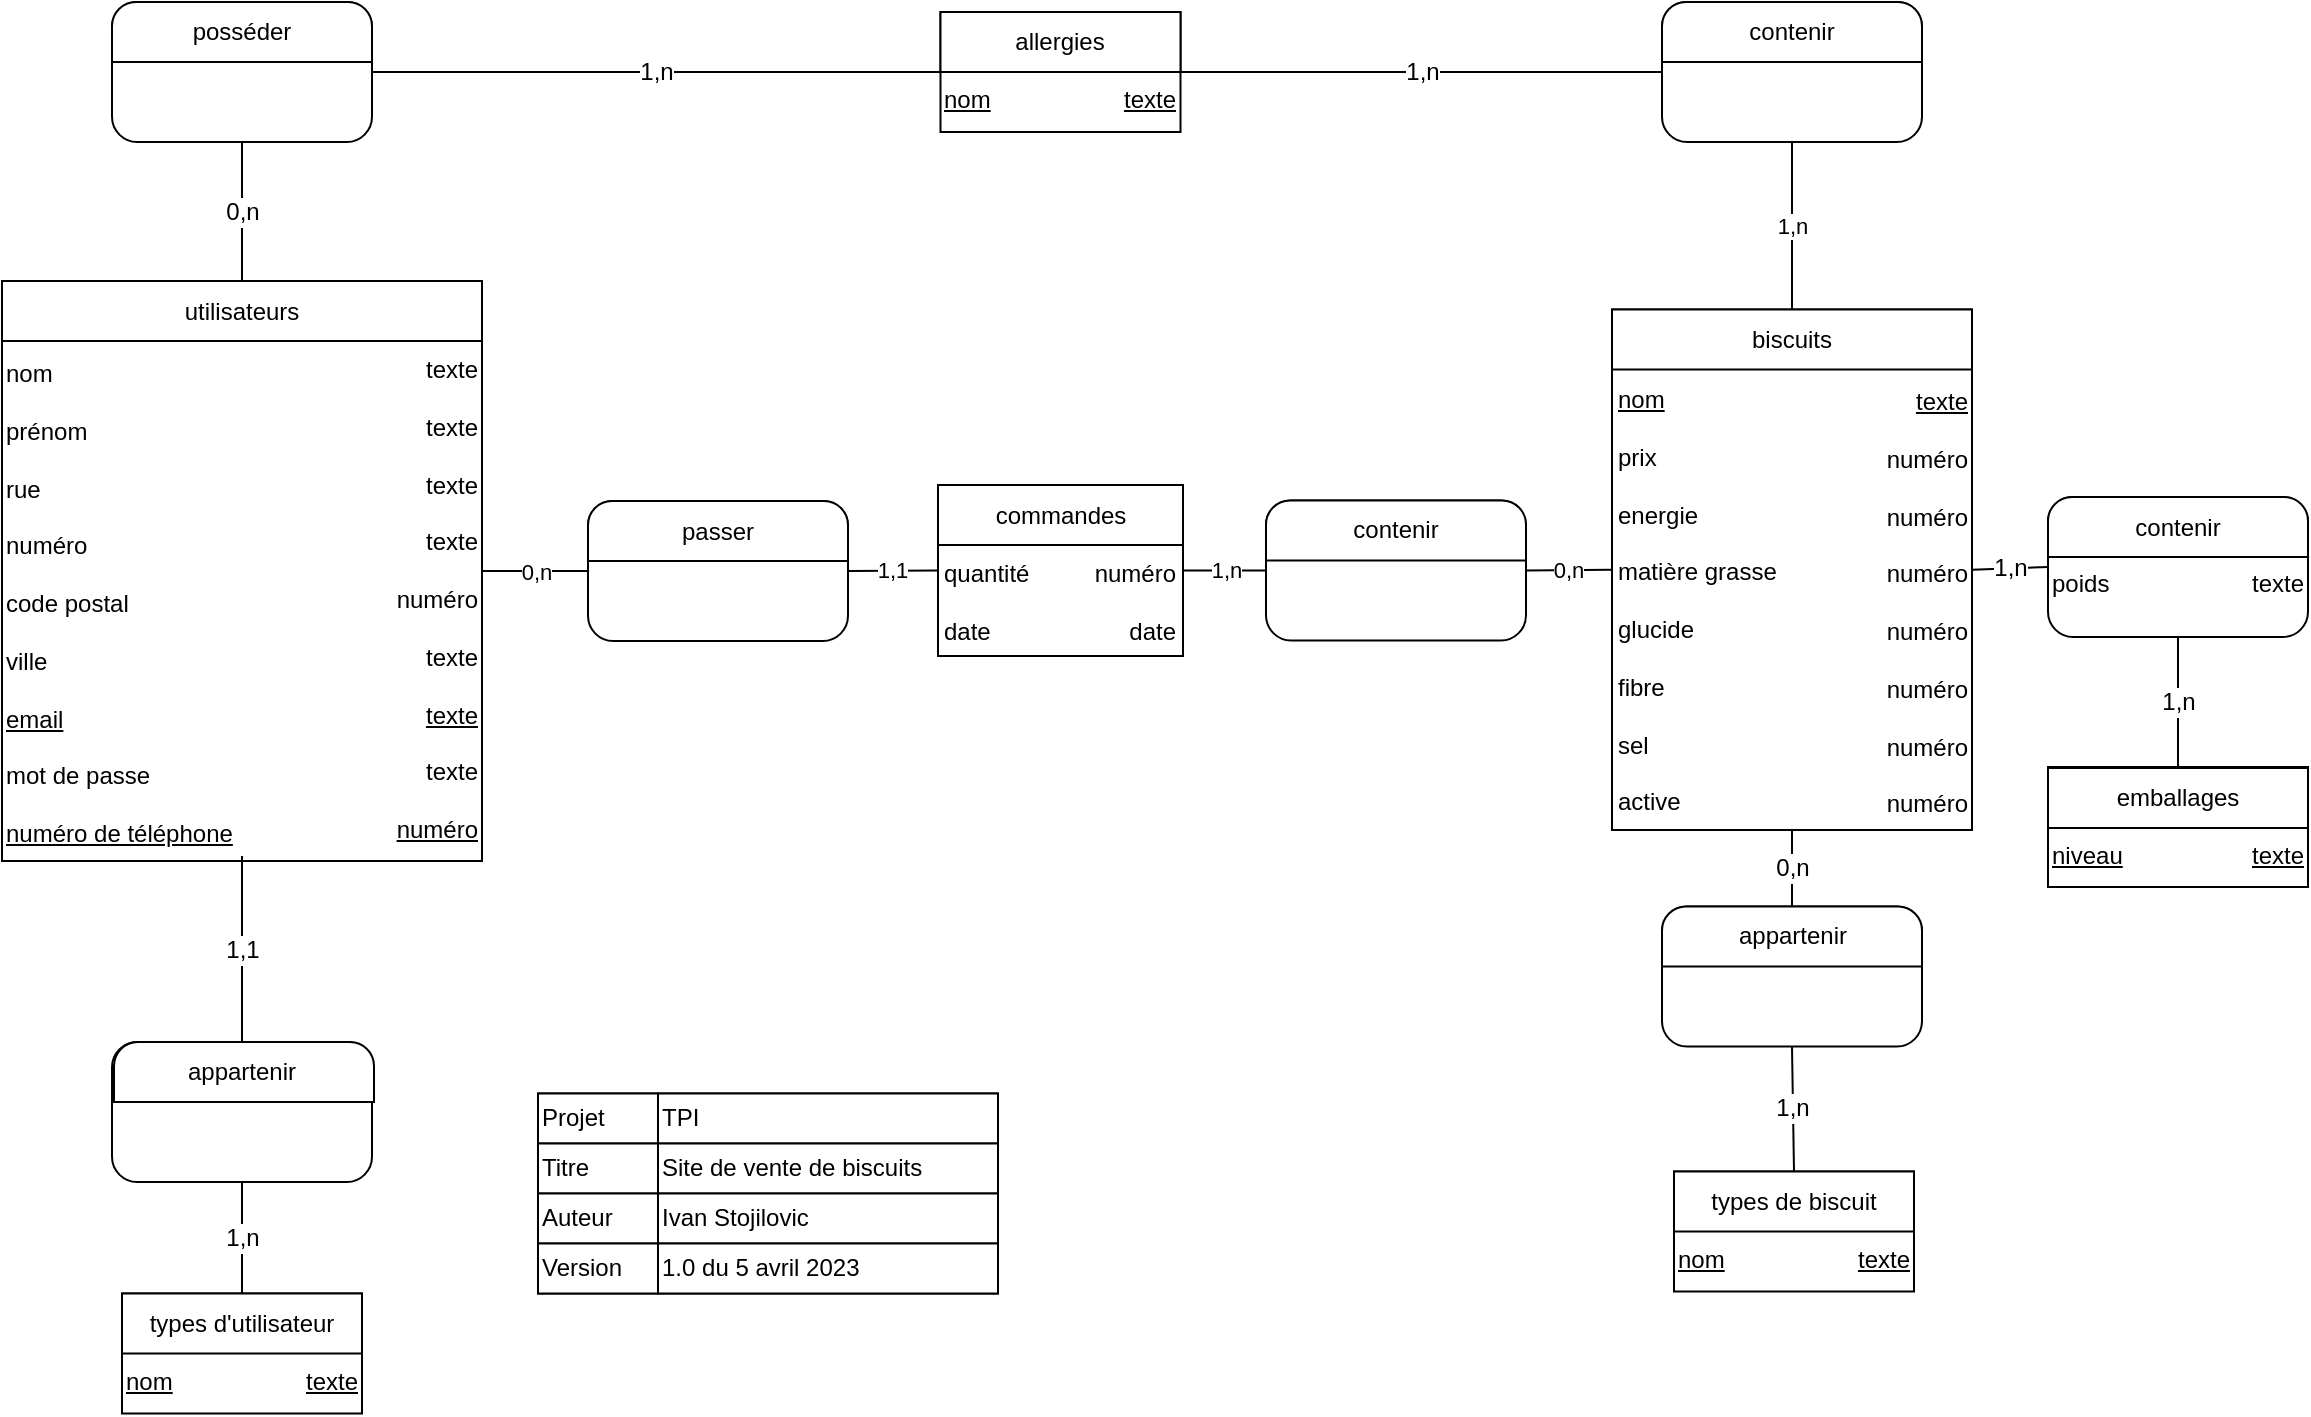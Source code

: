 <mxfile version="20.8.16" type="device"><diagram name="Page-1" id="_JMHHomlFWPIT7m6HZxE"><mxGraphModel dx="1418" dy="828" grid="1" gridSize="10" guides="1" tooltips="1" connect="1" arrows="1" fold="1" page="1" pageScale="1" pageWidth="1169" pageHeight="827" math="0" shadow="0"><root><mxCell id="0"/><mxCell id="1" parent="0"/><mxCell id="fbcWq0i6LW-rX8kI2gP--14" value="" style="rounded=0;whiteSpace=wrap;html=1;" parent="1" vertex="1"><mxGeometry x="817" y="173.75" width="180" height="260.25" as="geometry"/></mxCell><mxCell id="fbcWq0i6LW-rX8kI2gP--2" value="" style="rounded=0;whiteSpace=wrap;html=1;" parent="1" vertex="1"><mxGeometry x="12" y="159.5" width="240" height="290" as="geometry"/></mxCell><mxCell id="fbcWq0i6LW-rX8kI2gP--3" value="utilisateurs" style="rounded=0;whiteSpace=wrap;html=1;" parent="1" vertex="1"><mxGeometry x="12" y="159.5" width="240" height="30" as="geometry"/></mxCell><mxCell id="fbcWq0i6LW-rX8kI2gP--4" value="nom&lt;br&gt;&lt;br&gt;prénom&lt;br&gt;&lt;br&gt;&lt;div style=&quot;&quot;&gt;rue&amp;nbsp;&lt;/div&gt;&lt;div style=&quot;&quot;&gt;&lt;br&gt;&lt;/div&gt;&lt;div style=&quot;&quot;&gt;numéro&lt;/div&gt;&lt;div style=&quot;&quot;&gt;&lt;br&gt;&lt;/div&gt;&lt;div style=&quot;&quot;&gt;code postal&lt;/div&gt;&lt;div style=&quot;&quot;&gt;&lt;br&gt;&lt;/div&gt;&lt;div style=&quot;&quot;&gt;ville&lt;/div&gt;&lt;div style=&quot;&quot;&gt;&lt;br&gt;&lt;/div&gt;&lt;div style=&quot;&quot;&gt;&lt;u&gt;email&lt;/u&gt;&lt;/div&gt;&lt;div style=&quot;&quot;&gt;&lt;br&gt;&lt;/div&gt;&lt;div style=&quot;&quot;&gt;mot de passe&lt;/div&gt;&lt;div style=&quot;&quot;&gt;&lt;br&gt;&lt;/div&gt;&lt;div style=&quot;&quot;&gt;&lt;u&gt;numéro de téléphone&lt;/u&gt;&lt;/div&gt;" style="text;html=1;strokeColor=none;fillColor=none;align=left;verticalAlign=top;whiteSpace=wrap;rounded=0;" parent="1" vertex="1"><mxGeometry x="12" y="191.5" width="120" height="258.5" as="geometry"/></mxCell><mxCell id="fbcWq0i6LW-rX8kI2gP--5" value="texte&lt;br&gt;&lt;br&gt;texte&lt;br&gt;&lt;br&gt;texte&lt;br&gt;&lt;br&gt;texte&lt;br&gt;&lt;br&gt;numéro&lt;br&gt;&lt;br&gt;texte&lt;br&gt;&lt;br&gt;&lt;u&gt;texte&lt;/u&gt;&lt;br&gt;&lt;br&gt;texte&lt;br&gt;&lt;br&gt;&lt;u&gt;numéro&lt;/u&gt;" style="text;html=1;strokeColor=none;fillColor=none;align=right;verticalAlign=top;whiteSpace=wrap;rounded=0;" parent="1" vertex="1"><mxGeometry x="132" y="189.5" width="120" height="257.5" as="geometry"/></mxCell><mxCell id="fbcWq0i6LW-rX8kI2gP--11" value="biscuits" style="rounded=0;whiteSpace=wrap;html=1;" parent="1" vertex="1"><mxGeometry x="817" y="173.75" width="180" height="30" as="geometry"/></mxCell><mxCell id="fbcWq0i6LW-rX8kI2gP--12" value="&lt;u&gt;nom&lt;br&gt;&lt;/u&gt;&lt;br&gt;prix&lt;br&gt;&lt;br&gt;energie&lt;br&gt;&lt;br&gt;matière grasse&lt;br&gt;&lt;br&gt;glucide&lt;br&gt;&lt;br&gt;fibre&lt;br&gt;&lt;br&gt;sel&lt;br&gt;&lt;br&gt;active" style="text;html=1;strokeColor=none;fillColor=none;align=left;verticalAlign=top;whiteSpace=wrap;rounded=0;" parent="1" vertex="1"><mxGeometry x="818" y="204.63" width="90" height="229.37" as="geometry"/></mxCell><mxCell id="fbcWq0i6LW-rX8kI2gP--13" value="&lt;u&gt;texte&lt;/u&gt;&lt;br&gt;&lt;br&gt;numéro&lt;br&gt;&lt;br&gt;numéro&lt;br&gt;&lt;br&gt;numéro&lt;br&gt;&lt;br&gt;numéro&lt;br&gt;&lt;br&gt;numéro&lt;br&gt;&lt;br&gt;numéro&lt;br&gt;&lt;br&gt;numéro" style="text;html=1;strokeColor=none;fillColor=none;align=right;verticalAlign=top;whiteSpace=wrap;rounded=0;" parent="1" vertex="1"><mxGeometry x="907" y="205.5" width="90" height="228.5" as="geometry"/></mxCell><mxCell id="fbcWq0i6LW-rX8kI2gP--18" value="" style="rounded=0;whiteSpace=wrap;html=1;" parent="1" vertex="1"><mxGeometry x="280" y="565.75" width="230" height="100" as="geometry"/></mxCell><mxCell id="fbcWq0i6LW-rX8kI2gP--19" value="Projet" style="rounded=0;whiteSpace=wrap;html=1;align=left;" parent="1" vertex="1"><mxGeometry x="280" y="565.75" width="60" height="25" as="geometry"/></mxCell><mxCell id="fbcWq0i6LW-rX8kI2gP--20" value="Titre" style="rounded=0;whiteSpace=wrap;html=1;align=left;" parent="1" vertex="1"><mxGeometry x="280" y="590.75" width="60" height="25" as="geometry"/></mxCell><mxCell id="fbcWq0i6LW-rX8kI2gP--21" value="Auteur" style="rounded=0;whiteSpace=wrap;html=1;align=left;" parent="1" vertex="1"><mxGeometry x="280" y="615.75" width="60" height="25" as="geometry"/></mxCell><mxCell id="fbcWq0i6LW-rX8kI2gP--22" value="Version" style="rounded=0;whiteSpace=wrap;html=1;align=left;" parent="1" vertex="1"><mxGeometry x="280" y="640.75" width="60" height="25" as="geometry"/></mxCell><mxCell id="fbcWq0i6LW-rX8kI2gP--23" value="TPI&lt;span style=&quot;white-space: pre;&quot;&gt;&#9;&lt;/span&gt;" style="rounded=0;whiteSpace=wrap;html=1;align=left;" parent="1" vertex="1"><mxGeometry x="340" y="565.75" width="170" height="25" as="geometry"/></mxCell><mxCell id="fbcWq0i6LW-rX8kI2gP--24" value="Site de vente de biscuits" style="rounded=0;whiteSpace=wrap;html=1;align=left;" parent="1" vertex="1"><mxGeometry x="340" y="590.75" width="170" height="25" as="geometry"/></mxCell><mxCell id="fbcWq0i6LW-rX8kI2gP--25" value="Ivan Stojilovic" style="rounded=0;whiteSpace=wrap;html=1;align=left;" parent="1" vertex="1"><mxGeometry x="340" y="615.75" width="170" height="25" as="geometry"/></mxCell><mxCell id="fbcWq0i6LW-rX8kI2gP--26" value="1.0 du 5 avril 2023" style="rounded=0;whiteSpace=wrap;html=1;align=left;" parent="1" vertex="1"><mxGeometry x="340" y="640.75" width="170" height="25" as="geometry"/></mxCell><mxCell id="fbcWq0i6LW-rX8kI2gP--27" value="&lt;div style=&quot;text-align: right;&quot;&gt;&lt;br&gt;&lt;/div&gt;" style="rounded=1;whiteSpace=wrap;html=1;arcSize=18;align=left;" parent="1" vertex="1"><mxGeometry x="305" y="269.5" width="130" height="70" as="geometry"/></mxCell><mxCell id="fbcWq0i6LW-rX8kI2gP--34" value="" style="verticalLabelPosition=bottom;verticalAlign=top;html=1;shape=mxgraph.basic.rect;fillColor2=none;strokeWidth=1;size=12;indent=26.67;rounded=1;shadow=0;glass=0;sketch=0;topLeftStyle=rounded;topRightStyle=rounded;left=1;" parent="1" vertex="1"><mxGeometry x="305" y="269.5" width="130" height="30" as="geometry"/></mxCell><mxCell id="fbcWq0i6LW-rX8kI2gP--35" value="passer" style="text;html=1;strokeColor=none;fillColor=none;align=center;verticalAlign=middle;whiteSpace=wrap;rounded=0;" parent="1" vertex="1"><mxGeometry x="340" y="269.5" width="60" height="30" as="geometry"/></mxCell><mxCell id="AcJqhee628Btg8whWqSj-2" value="" style="rounded=0;whiteSpace=wrap;html=1;" parent="1" vertex="1"><mxGeometry x="848" y="604.75" width="120" height="60" as="geometry"/></mxCell><mxCell id="AcJqhee628Btg8whWqSj-3" value="types de biscuit" style="rounded=0;whiteSpace=wrap;html=1;" parent="1" vertex="1"><mxGeometry x="848" y="604.75" width="120" height="30" as="geometry"/></mxCell><mxCell id="AcJqhee628Btg8whWqSj-4" value="&lt;u&gt;nom&lt;/u&gt;" style="text;html=1;strokeColor=none;fillColor=none;align=left;verticalAlign=top;whiteSpace=wrap;rounded=0;" parent="1" vertex="1"><mxGeometry x="848" y="634.75" width="60" height="30" as="geometry"/></mxCell><mxCell id="AcJqhee628Btg8whWqSj-5" value="&lt;u&gt;texte&lt;/u&gt;" style="text;html=1;strokeColor=none;fillColor=none;align=right;verticalAlign=top;whiteSpace=wrap;rounded=0;" parent="1" vertex="1"><mxGeometry x="908" y="634.75" width="60" height="30" as="geometry"/></mxCell><mxCell id="AcJqhee628Btg8whWqSj-7" value="" style="rounded=0;whiteSpace=wrap;html=1;" parent="1" vertex="1"><mxGeometry x="481.25" y="25" width="120" height="60" as="geometry"/></mxCell><mxCell id="AcJqhee628Btg8whWqSj-8" value="allergies" style="rounded=0;whiteSpace=wrap;html=1;" parent="1" vertex="1"><mxGeometry x="481.25" y="25" width="120" height="30" as="geometry"/></mxCell><mxCell id="AcJqhee628Btg8whWqSj-9" value="&lt;u&gt;nom&lt;/u&gt;" style="text;html=1;strokeColor=none;fillColor=none;align=left;verticalAlign=top;whiteSpace=wrap;rounded=0;" parent="1" vertex="1"><mxGeometry x="481.25" y="55" width="60" height="30" as="geometry"/></mxCell><mxCell id="AcJqhee628Btg8whWqSj-10" value="&lt;u&gt;texte&lt;/u&gt;" style="text;html=1;strokeColor=none;fillColor=none;align=right;verticalAlign=top;whiteSpace=wrap;rounded=0;" parent="1" vertex="1"><mxGeometry x="541.25" y="55" width="60" height="30" as="geometry"/></mxCell><mxCell id="AcJqhee628Btg8whWqSj-12" value="&lt;div style=&quot;text-align: right;&quot;&gt;&lt;br&gt;&lt;/div&gt;" style="rounded=1;whiteSpace=wrap;html=1;arcSize=18;align=left;" parent="1" vertex="1"><mxGeometry x="67" y="20" width="130" height="70" as="geometry"/></mxCell><mxCell id="AcJqhee628Btg8whWqSj-13" value="" style="verticalLabelPosition=bottom;verticalAlign=top;html=1;shape=mxgraph.basic.rect;fillColor2=none;strokeWidth=1;size=12;indent=26.67;rounded=1;shadow=0;glass=0;sketch=0;topLeftStyle=rounded;topRightStyle=rounded;left=1;" parent="1" vertex="1"><mxGeometry x="67" y="20" width="130" height="30" as="geometry"/></mxCell><mxCell id="AcJqhee628Btg8whWqSj-14" value="posséder" style="text;html=1;strokeColor=none;fillColor=none;align=center;verticalAlign=middle;whiteSpace=wrap;rounded=0;" parent="1" vertex="1"><mxGeometry x="102" y="20" width="60" height="30" as="geometry"/></mxCell><mxCell id="AcJqhee628Btg8whWqSj-15" value="0,n" style="endArrow=none;html=1;rounded=0;fontSize=12;exitX=0.5;exitY=0;exitDx=0;exitDy=0;entryX=0.5;entryY=1;entryDx=0;entryDy=0;" parent="1" source="fbcWq0i6LW-rX8kI2gP--2" target="AcJqhee628Btg8whWqSj-12" edge="1"><mxGeometry width="50" height="50" relative="1" as="geometry"><mxPoint x="192" y="50" as="sourcePoint"/><mxPoint x="337" y="120" as="targetPoint"/></mxGeometry></mxCell><mxCell id="AcJqhee628Btg8whWqSj-16" value="1,n" style="endArrow=none;html=1;rounded=0;fontSize=12;entryX=1;entryY=0.5;entryDx=0;entryDy=0;exitX=0;exitY=0.5;exitDx=0;exitDy=0;" parent="1" source="AcJqhee628Btg8whWqSj-7" target="AcJqhee628Btg8whWqSj-12" edge="1"><mxGeometry width="50" height="50" relative="1" as="geometry"><mxPoint x="410" y="80" as="sourcePoint"/><mxPoint x="190" y="600" as="targetPoint"/></mxGeometry></mxCell><mxCell id="AcJqhee628Btg8whWqSj-17" value="&lt;div style=&quot;text-align: right;&quot;&gt;&lt;br&gt;&lt;/div&gt;" style="rounded=1;whiteSpace=wrap;html=1;arcSize=18;align=left;" parent="1" vertex="1"><mxGeometry x="842" y="472.25" width="130" height="70" as="geometry"/></mxCell><mxCell id="AcJqhee628Btg8whWqSj-18" value="" style="verticalLabelPosition=bottom;verticalAlign=top;html=1;shape=mxgraph.basic.rect;fillColor2=none;strokeWidth=1;size=12;indent=26.67;rounded=1;shadow=0;glass=0;sketch=0;topLeftStyle=rounded;topRightStyle=rounded;left=1;" parent="1" vertex="1"><mxGeometry x="842" y="472.25" width="130" height="30" as="geometry"/></mxCell><mxCell id="AcJqhee628Btg8whWqSj-19" value="appartenir" style="text;html=1;strokeColor=none;fillColor=none;align=center;verticalAlign=middle;whiteSpace=wrap;rounded=0;" parent="1" vertex="1"><mxGeometry x="878.5" y="472.25" width="57" height="30" as="geometry"/></mxCell><mxCell id="AcJqhee628Btg8whWqSj-20" value="0,n" style="endArrow=none;html=1;rounded=0;fontSize=12;entryX=0.5;entryY=1;entryDx=0;entryDy=0;exitX=0.5;exitY=0;exitDx=0;exitDy=0;" parent="1" source="AcJqhee628Btg8whWqSj-17" target="fbcWq0i6LW-rX8kI2gP--14" edge="1"><mxGeometry width="50" height="50" relative="1" as="geometry"><mxPoint x="856" y="439" as="sourcePoint"/><mxPoint x="896" y="588" as="targetPoint"/></mxGeometry></mxCell><mxCell id="AcJqhee628Btg8whWqSj-21" value="1,n" style="endArrow=none;html=1;rounded=0;fontSize=12;entryX=0.5;entryY=1;entryDx=0;entryDy=0;exitX=0.5;exitY=0;exitDx=0;exitDy=0;" parent="1" source="AcJqhee628Btg8whWqSj-2" target="AcJqhee628Btg8whWqSj-17" edge="1"><mxGeometry width="50" height="50" relative="1" as="geometry"><mxPoint x="976" y="627.25" as="sourcePoint"/><mxPoint x="1026" y="577.25" as="targetPoint"/></mxGeometry></mxCell><mxCell id="AcJqhee628Btg8whWqSj-22" value="&lt;div style=&quot;text-align: right;&quot;&gt;&lt;br&gt;&lt;/div&gt;" style="rounded=1;whiteSpace=wrap;html=1;arcSize=18;align=left;" parent="1" vertex="1"><mxGeometry x="842" y="20" width="130" height="70" as="geometry"/></mxCell><mxCell id="AcJqhee628Btg8whWqSj-23" value="" style="verticalLabelPosition=bottom;verticalAlign=top;html=1;shape=mxgraph.basic.rect;fillColor2=none;strokeWidth=1;size=12;indent=26.67;rounded=1;shadow=0;glass=0;sketch=0;topLeftStyle=rounded;topRightStyle=rounded;left=1;" parent="1" vertex="1"><mxGeometry x="842" y="20" width="130" height="30" as="geometry"/></mxCell><mxCell id="AcJqhee628Btg8whWqSj-24" value="contenir" style="text;html=1;strokeColor=none;fillColor=none;align=center;verticalAlign=middle;whiteSpace=wrap;rounded=0;" parent="1" vertex="1"><mxGeometry x="877" y="20" width="60" height="30" as="geometry"/></mxCell><mxCell id="AcJqhee628Btg8whWqSj-26" value="1,n" style="endArrow=none;html=1;rounded=0;fontSize=12;entryX=0;entryY=0.5;entryDx=0;entryDy=0;exitX=1;exitY=0.5;exitDx=0;exitDy=0;" parent="1" source="AcJqhee628Btg8whWqSj-7" target="AcJqhee628Btg8whWqSj-22" edge="1"><mxGeometry width="50" height="50" relative="1" as="geometry"><mxPoint x="490" y="200" as="sourcePoint"/><mxPoint x="540" y="150" as="targetPoint"/></mxGeometry></mxCell><mxCell id="4aq1-MAxTTJVgnrj4eUq-1" value="" style="rounded=0;whiteSpace=wrap;html=1;" parent="1" vertex="1"><mxGeometry x="1035" y="402.5" width="130" height="60" as="geometry"/></mxCell><mxCell id="4aq1-MAxTTJVgnrj4eUq-2" value="emballages" style="rounded=0;whiteSpace=wrap;html=1;" parent="1" vertex="1"><mxGeometry x="1035" y="403" width="130" height="30" as="geometry"/></mxCell><mxCell id="4aq1-MAxTTJVgnrj4eUq-3" value="&lt;u&gt;niveau&lt;/u&gt;" style="text;html=1;strokeColor=none;fillColor=none;align=left;verticalAlign=top;whiteSpace=wrap;rounded=0;" parent="1" vertex="1"><mxGeometry x="1035" y="432.5" width="60" height="30" as="geometry"/></mxCell><mxCell id="4aq1-MAxTTJVgnrj4eUq-4" value="&lt;u&gt;texte&lt;/u&gt;" style="text;html=1;strokeColor=none;fillColor=none;align=right;verticalAlign=top;whiteSpace=wrap;rounded=0;" parent="1" vertex="1"><mxGeometry x="1105" y="433" width="60" height="29.5" as="geometry"/></mxCell><mxCell id="4aq1-MAxTTJVgnrj4eUq-5" value="&lt;div style=&quot;text-align: right;&quot;&gt;&lt;span style=&quot;background-color: initial;&quot;&gt;&lt;br&gt;&lt;/span&gt;&lt;/div&gt;&lt;div style=&quot;text-align: right;&quot;&gt;&lt;span style=&quot;background-color: initial;&quot;&gt;&lt;br&gt;&lt;/span&gt;&lt;/div&gt;&lt;div style=&quot;text-align: right;&quot;&gt;&lt;span style=&quot;background-color: initial;&quot;&gt;&lt;br&gt;&lt;/span&gt;&lt;/div&gt;&lt;div style=&quot;text-align: right;&quot;&gt;poids&lt;span style=&quot;white-space: pre;&quot;&gt;&#9;&lt;/span&gt;&amp;nbsp; &amp;nbsp; &amp;nbsp; &lt;span style=&quot;background-color: initial; white-space: pre;&quot;&gt;&lt;span style=&quot;white-space: pre;&quot;&gt;&#9;&lt;/span&gt; &lt;/span&gt;&lt;span style=&quot;background-color: initial;&quot;&gt;&amp;nbsp; &amp;nbsp; &amp;nbsp;&lt;/span&gt;&lt;span style=&quot;background-color: initial;&quot;&gt;texte&lt;/span&gt;&lt;/div&gt;&lt;div style=&quot;text-align: right;&quot;&gt;&lt;span style=&quot;background-color: initial;&quot;&gt;&lt;br&gt;&lt;/span&gt;&lt;/div&gt;&lt;div style=&quot;text-align: right;&quot;&gt;&lt;span style=&quot;background-color: initial;&quot;&gt;&lt;br&gt;&lt;/span&gt;&lt;/div&gt;" style="rounded=1;whiteSpace=wrap;html=1;arcSize=18;align=left;" parent="1" vertex="1"><mxGeometry x="1035" y="267.5" width="130" height="70" as="geometry"/></mxCell><mxCell id="4aq1-MAxTTJVgnrj4eUq-6" value="" style="verticalLabelPosition=bottom;verticalAlign=top;html=1;shape=mxgraph.basic.rect;fillColor2=none;strokeWidth=1;size=12;indent=26.67;rounded=1;shadow=0;glass=0;sketch=0;topLeftStyle=rounded;topRightStyle=rounded;left=1;" parent="1" vertex="1"><mxGeometry x="1035" y="267.5" width="130" height="30" as="geometry"/></mxCell><mxCell id="4aq1-MAxTTJVgnrj4eUq-7" value="contenir" style="text;html=1;strokeColor=none;fillColor=none;align=center;verticalAlign=middle;whiteSpace=wrap;rounded=0;" parent="1" vertex="1"><mxGeometry x="1070" y="267.5" width="60" height="30" as="geometry"/></mxCell><mxCell id="4aq1-MAxTTJVgnrj4eUq-8" value="&lt;font style=&quot;font-size: 12px;&quot;&gt;1,n&lt;/font&gt;" style="endArrow=none;html=1;rounded=0;exitX=1;exitY=0.5;exitDx=0;exitDy=0;entryX=0;entryY=0.5;entryDx=0;entryDy=0;" parent="1" source="fbcWq0i6LW-rX8kI2gP--14" target="4aq1-MAxTTJVgnrj4eUq-5" edge="1"><mxGeometry width="50" height="50" relative="1" as="geometry"><mxPoint x="1066" y="338" as="sourcePoint"/><mxPoint x="1086" y="338" as="targetPoint"/></mxGeometry></mxCell><mxCell id="4aq1-MAxTTJVgnrj4eUq-9" value="&lt;font style=&quot;font-size: 12px;&quot;&gt;1,n&lt;/font&gt;" style="endArrow=none;html=1;rounded=0;entryX=0.5;entryY=1;entryDx=0;entryDy=0;exitX=0.5;exitY=0;exitDx=0;exitDy=0;" parent="1" source="4aq1-MAxTTJVgnrj4eUq-1" target="4aq1-MAxTTJVgnrj4eUq-5" edge="1"><mxGeometry width="50" height="50" relative="1" as="geometry"><mxPoint x="970" y="442.5" as="sourcePoint"/><mxPoint x="1020" y="392.5" as="targetPoint"/></mxGeometry></mxCell><mxCell id="4aq1-MAxTTJVgnrj4eUq-10" value="" style="rounded=0;whiteSpace=wrap;html=1;" parent="1" vertex="1"><mxGeometry x="72" y="665.75" width="120" height="60" as="geometry"/></mxCell><mxCell id="4aq1-MAxTTJVgnrj4eUq-11" value="types d'utilisateur" style="rounded=0;whiteSpace=wrap;html=1;" parent="1" vertex="1"><mxGeometry x="72" y="665.75" width="120" height="30" as="geometry"/></mxCell><mxCell id="4aq1-MAxTTJVgnrj4eUq-12" value="&lt;u&gt;nom&lt;/u&gt;" style="text;html=1;strokeColor=none;fillColor=none;align=left;verticalAlign=top;whiteSpace=wrap;rounded=0;" parent="1" vertex="1"><mxGeometry x="72" y="695.75" width="60" height="30" as="geometry"/></mxCell><mxCell id="4aq1-MAxTTJVgnrj4eUq-13" value="&lt;u&gt;texte&lt;/u&gt;" style="text;html=1;strokeColor=none;fillColor=none;align=right;verticalAlign=top;whiteSpace=wrap;rounded=0;" parent="1" vertex="1"><mxGeometry x="132" y="695.75" width="60" height="30" as="geometry"/></mxCell><mxCell id="4aq1-MAxTTJVgnrj4eUq-14" value="&lt;div style=&quot;text-align: right;&quot;&gt;&lt;br&gt;&lt;/div&gt;" style="rounded=1;whiteSpace=wrap;html=1;arcSize=18;align=left;" parent="1" vertex="1"><mxGeometry x="67" y="540" width="130" height="70" as="geometry"/></mxCell><mxCell id="4aq1-MAxTTJVgnrj4eUq-15" value="" style="verticalLabelPosition=bottom;verticalAlign=top;html=1;shape=mxgraph.basic.rect;fillColor2=none;strokeWidth=1;size=12;indent=26.67;rounded=1;shadow=0;glass=0;sketch=0;topLeftStyle=rounded;topRightStyle=rounded;left=1;" parent="1" vertex="1"><mxGeometry x="68" y="540" width="130" height="30" as="geometry"/></mxCell><mxCell id="4aq1-MAxTTJVgnrj4eUq-16" value="appartenir" style="text;html=1;strokeColor=none;fillColor=none;align=center;verticalAlign=middle;whiteSpace=wrap;rounded=0;" parent="1" vertex="1"><mxGeometry x="102" y="540" width="60" height="30" as="geometry"/></mxCell><mxCell id="4aq1-MAxTTJVgnrj4eUq-17" value="1,n" style="endArrow=none;html=1;rounded=0;fontSize=12;entryX=0.5;entryY=0;entryDx=0;entryDy=0;exitX=0.5;exitY=1;exitDx=0;exitDy=0;" parent="1" source="4aq1-MAxTTJVgnrj4eUq-14" target="4aq1-MAxTTJVgnrj4eUq-10" edge="1"><mxGeometry width="50" height="50" relative="1" as="geometry"><mxPoint x="57" y="773.75" as="sourcePoint"/><mxPoint x="-13" y="673.75" as="targetPoint"/></mxGeometry></mxCell><mxCell id="4aq1-MAxTTJVgnrj4eUq-18" value="1,1" style="endArrow=none;html=1;rounded=0;fontSize=12;entryX=0;entryY=1;entryDx=0;entryDy=0;exitX=0.5;exitY=0;exitDx=0;exitDy=0;" parent="1" source="4aq1-MAxTTJVgnrj4eUq-14" target="fbcWq0i6LW-rX8kI2gP--5" edge="1"><mxGeometry width="50" height="50" relative="1" as="geometry"><mxPoint x="242" y="520" as="sourcePoint"/><mxPoint x="-228" y="410" as="targetPoint"/></mxGeometry></mxCell><mxCell id="GlymLr9WGyRj_N018Eb_-1" value="1,n" style="endArrow=none;html=1;rounded=0;entryX=0.5;entryY=1;entryDx=0;entryDy=0;exitX=0.5;exitY=0;exitDx=0;exitDy=0;" parent="1" source="fbcWq0i6LW-rX8kI2gP--11" target="AcJqhee628Btg8whWqSj-22" edge="1"><mxGeometry width="50" height="50" relative="1" as="geometry"><mxPoint x="856" y="473" as="sourcePoint"/><mxPoint x="906" y="423" as="targetPoint"/></mxGeometry></mxCell><mxCell id="U8e7pSH6F6kgcrNsQZuB-1" value="" style="rounded=0;whiteSpace=wrap;html=1;" parent="1" vertex="1"><mxGeometry x="480" y="261.5" width="122.5" height="85.5" as="geometry"/></mxCell><mxCell id="U8e7pSH6F6kgcrNsQZuB-2" value="commandes" style="rounded=0;whiteSpace=wrap;html=1;" parent="1" vertex="1"><mxGeometry x="480" y="261.5" width="122.5" height="30" as="geometry"/></mxCell><mxCell id="U8e7pSH6F6kgcrNsQZuB-3" value="quantité&lt;br&gt;&lt;br&gt;date" style="text;html=1;strokeColor=none;fillColor=none;align=left;verticalAlign=top;whiteSpace=wrap;rounded=0;" parent="1" vertex="1"><mxGeometry x="481.25" y="291.5" width="60" height="51.75" as="geometry"/></mxCell><mxCell id="U8e7pSH6F6kgcrNsQZuB-4" value="numéro&lt;br&gt;&lt;br&gt;date" style="text;html=1;strokeColor=none;fillColor=none;align=right;verticalAlign=top;whiteSpace=wrap;rounded=0;" parent="1" vertex="1"><mxGeometry x="541.25" y="292.13" width="60" height="50.5" as="geometry"/></mxCell><mxCell id="U8e7pSH6F6kgcrNsQZuB-8" value="&lt;div style=&quot;text-align: right;&quot;&gt;&lt;br&gt;&lt;/div&gt;" style="rounded=1;whiteSpace=wrap;html=1;arcSize=18;align=left;" parent="1" vertex="1"><mxGeometry x="644" y="269.25" width="130" height="70" as="geometry"/></mxCell><mxCell id="U8e7pSH6F6kgcrNsQZuB-9" value="" style="verticalLabelPosition=bottom;verticalAlign=top;html=1;shape=mxgraph.basic.rect;fillColor2=none;strokeWidth=1;size=12;indent=26.67;rounded=1;shadow=0;glass=0;sketch=0;topLeftStyle=rounded;topRightStyle=rounded;left=1;" parent="1" vertex="1"><mxGeometry x="644" y="269.25" width="130" height="30" as="geometry"/></mxCell><mxCell id="U8e7pSH6F6kgcrNsQZuB-10" value="contenir" style="text;html=1;strokeColor=none;fillColor=none;align=center;verticalAlign=middle;whiteSpace=wrap;rounded=0;" parent="1" vertex="1"><mxGeometry x="679" y="269.25" width="60" height="30" as="geometry"/></mxCell><mxCell id="U8e7pSH6F6kgcrNsQZuB-11" value="1,1" style="endArrow=none;html=1;rounded=0;entryX=0;entryY=0.5;entryDx=0;entryDy=0;exitX=1;exitY=0.5;exitDx=0;exitDy=0;" parent="1" source="fbcWq0i6LW-rX8kI2gP--27" target="U8e7pSH6F6kgcrNsQZuB-1" edge="1"><mxGeometry width="50" height="50" relative="1" as="geometry"><mxPoint x="450" y="490" as="sourcePoint"/><mxPoint x="470" y="340" as="targetPoint"/></mxGeometry></mxCell><mxCell id="U8e7pSH6F6kgcrNsQZuB-12" value="0,n" style="endArrow=none;html=1;rounded=0;exitX=0;exitY=0.5;exitDx=0;exitDy=0;entryX=1;entryY=0.5;entryDx=0;entryDy=0;" parent="1" source="fbcWq0i6LW-rX8kI2gP--27" target="fbcWq0i6LW-rX8kI2gP--2" edge="1"><mxGeometry width="50" height="50" relative="1" as="geometry"><mxPoint x="280" y="470" as="sourcePoint"/><mxPoint x="300" y="370" as="targetPoint"/></mxGeometry></mxCell><mxCell id="U8e7pSH6F6kgcrNsQZuB-13" value="1,n" style="endArrow=none;html=1;rounded=0;entryX=0;entryY=0.5;entryDx=0;entryDy=0;exitX=1;exitY=0.5;exitDx=0;exitDy=0;" parent="1" source="U8e7pSH6F6kgcrNsQZuB-1" target="U8e7pSH6F6kgcrNsQZuB-8" edge="1"><mxGeometry width="50" height="50" relative="1" as="geometry"><mxPoint x="520" y="460" as="sourcePoint"/><mxPoint x="570" y="410" as="targetPoint"/></mxGeometry></mxCell><mxCell id="U8e7pSH6F6kgcrNsQZuB-14" value="0,n" style="endArrow=none;html=1;rounded=0;exitX=1;exitY=0.5;exitDx=0;exitDy=0;entryX=0;entryY=0.5;entryDx=0;entryDy=0;" parent="1" source="U8e7pSH6F6kgcrNsQZuB-8" target="fbcWq0i6LW-rX8kI2gP--14" edge="1"><mxGeometry width="50" height="50" relative="1" as="geometry"><mxPoint x="600" y="460" as="sourcePoint"/><mxPoint x="774" y="360" as="targetPoint"/></mxGeometry></mxCell></root></mxGraphModel></diagram></mxfile>